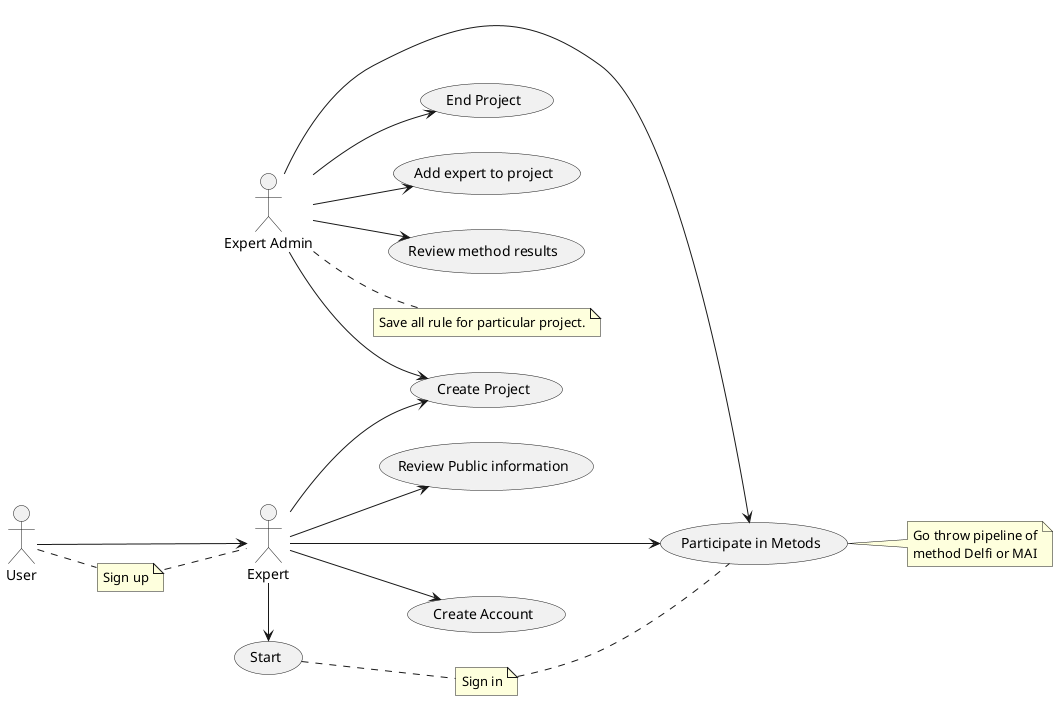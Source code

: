 @startuml
'https://plantuml.com/use-case-diagram

left to right direction

:Expert Admin: as Admin
(Participate in Metods) as (Use)

Expert -> (Start)
Expert --> (Use)

Admin --> (Use)
Admin --> (Create Project)
Expert --> (Create Project)
Admin -->(End Project)
Expert --> (Create Account)
Expert --> (Review Public information)
User --> Expert
Admin --> (Add expert to project)
Admin --> (Review method results)

note right of Admin : Save all rule for particular project.

note right of (Use)
Go throw pipeline of
method Delfi or MAI
end note

note "Sign in" as N2
(Start) .. N2
N2 .. (Use)

note "Sign up" as N1
(User) .. N1
N1 .. (Expert)
@enduml